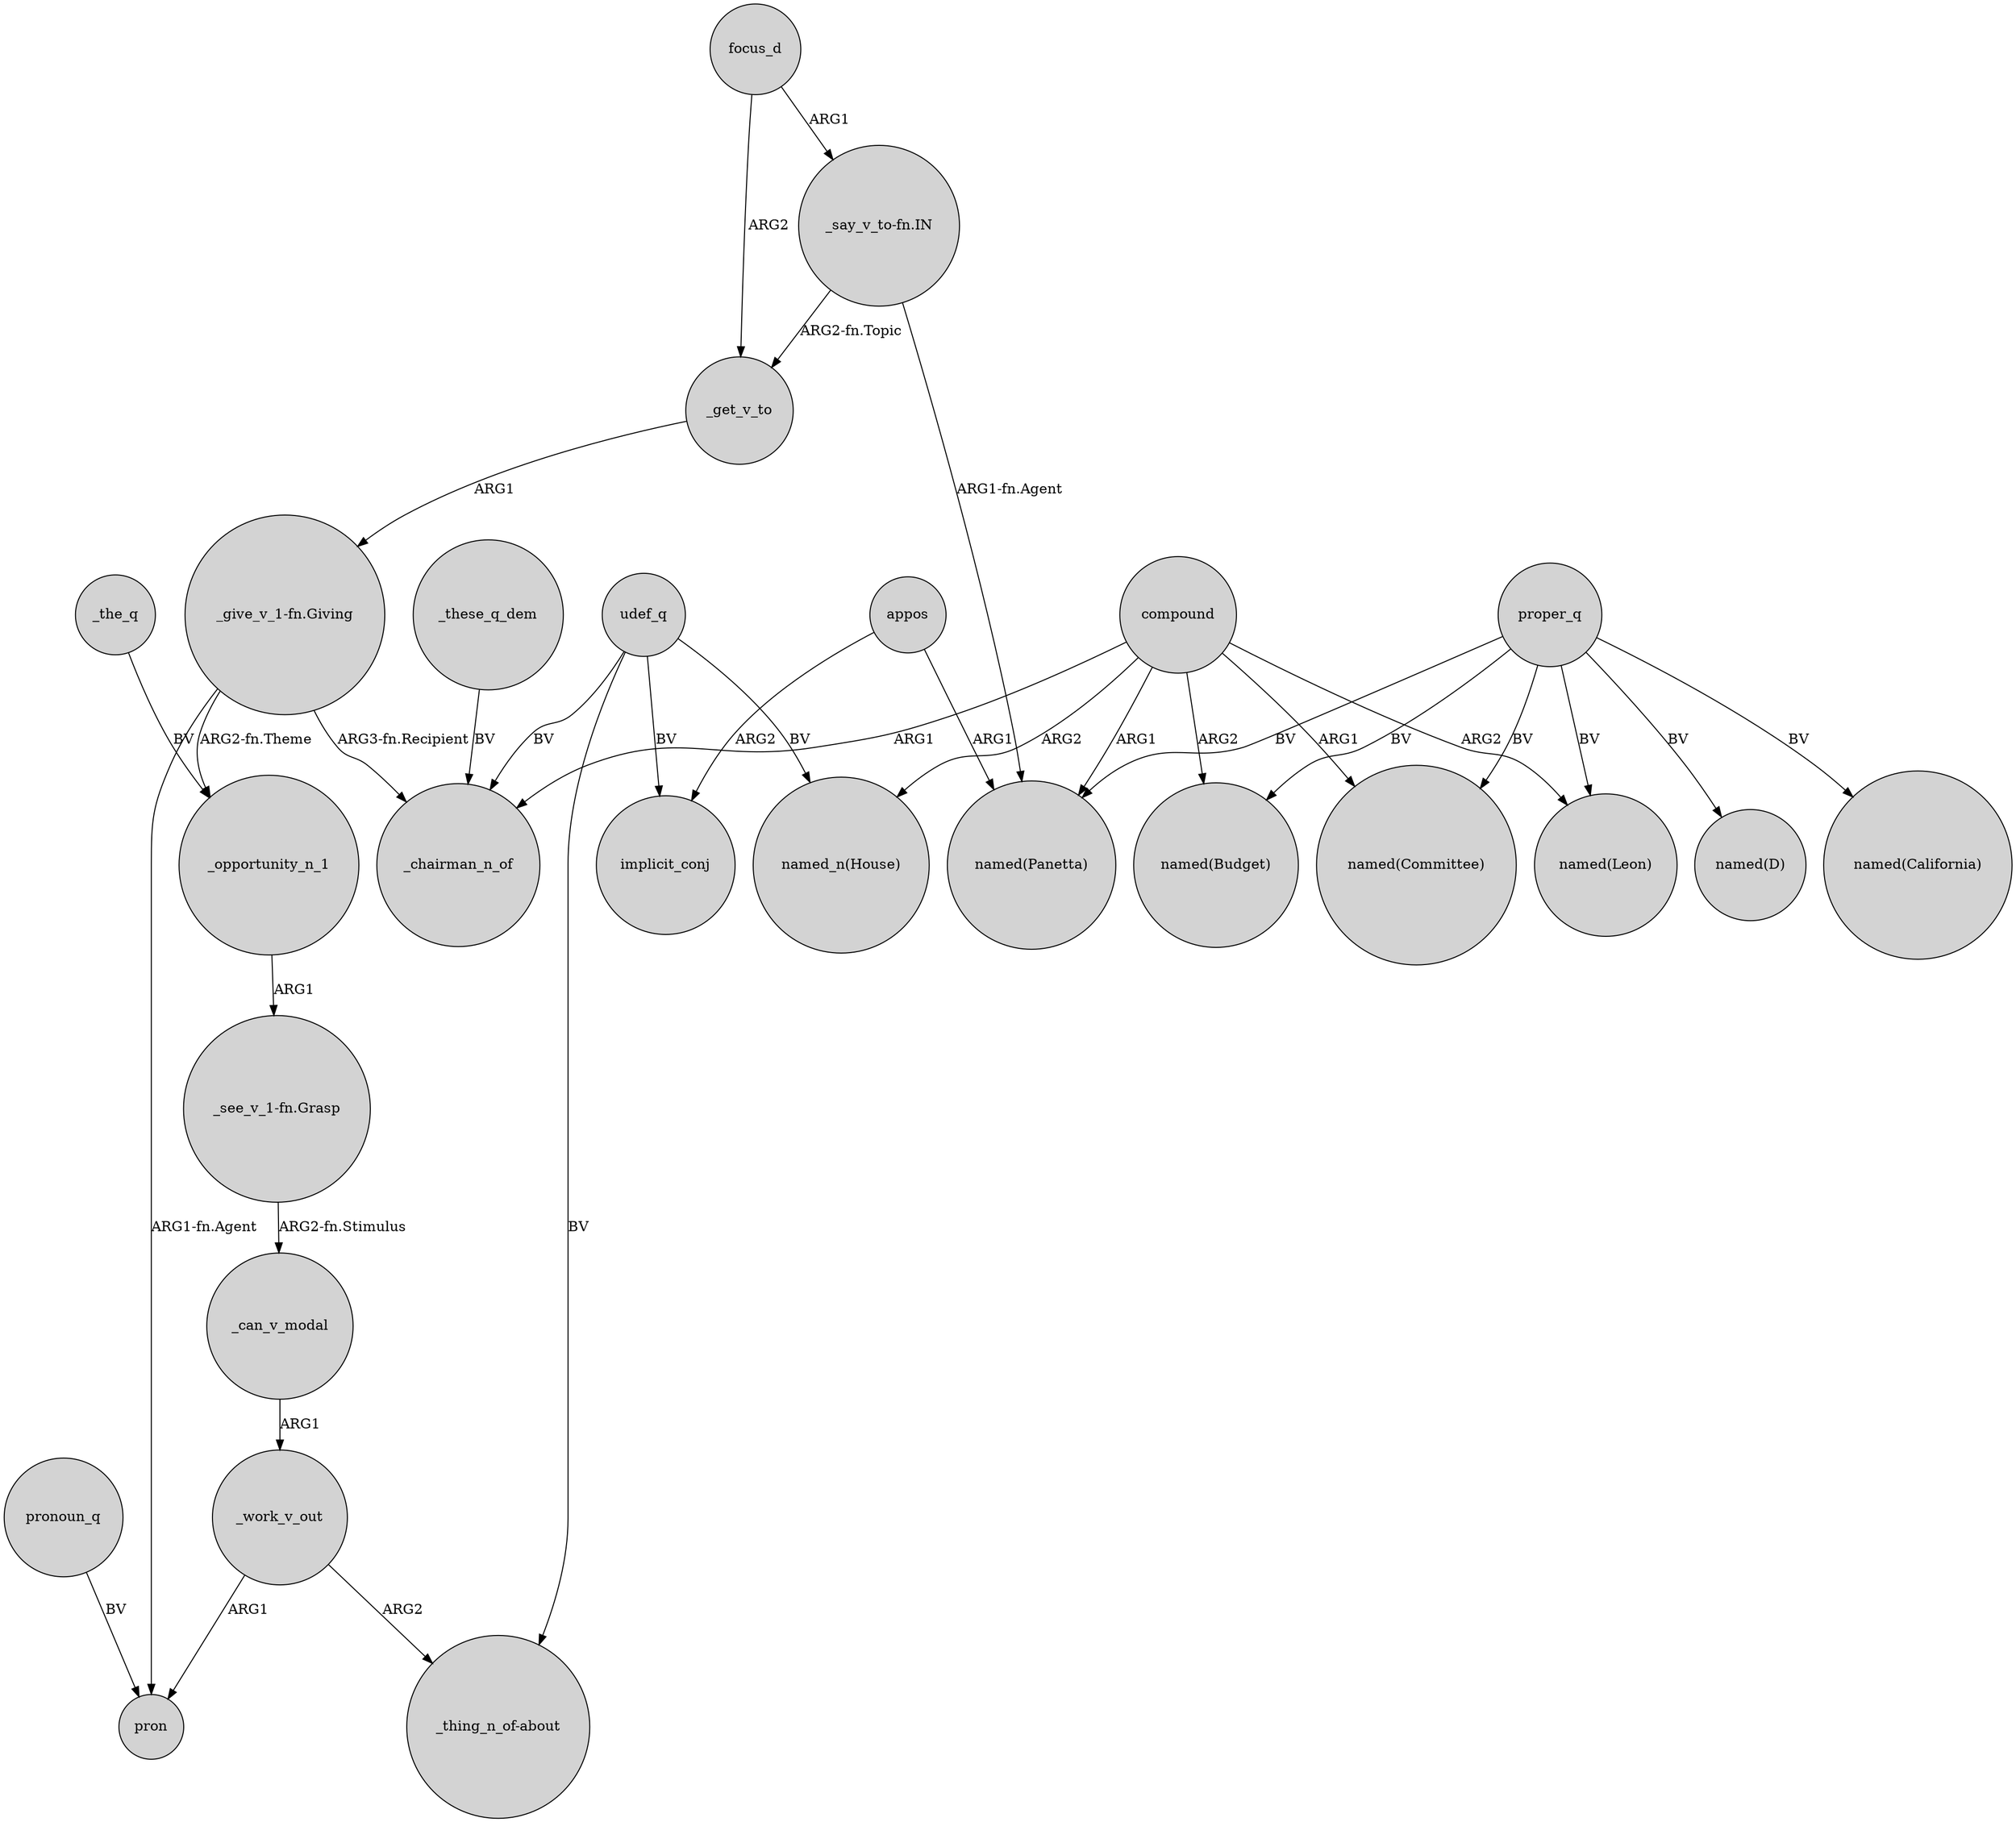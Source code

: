 digraph {
	node [shape=circle style=filled]
	udef_q -> "named_n(House)" [label=BV]
	udef_q -> "_thing_n_of-about" [label=BV]
	compound -> _chairman_n_of [label=ARG1]
	_these_q_dem -> _chairman_n_of [label=BV]
	proper_q -> "named(Leon)" [label=BV]
	compound -> "named(Budget)" [label=ARG2]
	compound -> "named(Leon)" [label=ARG2]
	focus_d -> _get_v_to [label=ARG2]
	proper_q -> "named(California)" [label=BV]
	compound -> "named(Panetta)" [label=ARG1]
	_opportunity_n_1 -> "_see_v_1-fn.Grasp" [label=ARG1]
	appos -> implicit_conj [label=ARG2]
	"_give_v_1-fn.Giving" -> _chairman_n_of [label="ARG3-fn.Recipient"]
	"_say_v_to-fn.IN" -> _get_v_to [label="ARG2-fn.Topic"]
	udef_q -> implicit_conj [label=BV]
	proper_q -> "named(Panetta)" [label=BV]
	appos -> "named(Panetta)" [label=ARG1]
	"_give_v_1-fn.Giving" -> pron [label="ARG1-fn.Agent"]
	udef_q -> _chairman_n_of [label=BV]
	_work_v_out -> "_thing_n_of-about" [label=ARG2]
	pronoun_q -> pron [label=BV]
	_can_v_modal -> _work_v_out [label=ARG1]
	"_give_v_1-fn.Giving" -> _opportunity_n_1 [label="ARG2-fn.Theme"]
	_the_q -> _opportunity_n_1 [label=BV]
	"_see_v_1-fn.Grasp" -> _can_v_modal [label="ARG2-fn.Stimulus"]
	proper_q -> "named(Committee)" [label=BV]
	compound -> "named(Committee)" [label=ARG1]
	compound -> "named_n(House)" [label=ARG2]
	proper_q -> "named(D)" [label=BV]
	proper_q -> "named(Budget)" [label=BV]
	"_say_v_to-fn.IN" -> "named(Panetta)" [label="ARG1-fn.Agent"]
	_work_v_out -> pron [label=ARG1]
	focus_d -> "_say_v_to-fn.IN" [label=ARG1]
	_get_v_to -> "_give_v_1-fn.Giving" [label=ARG1]
}
